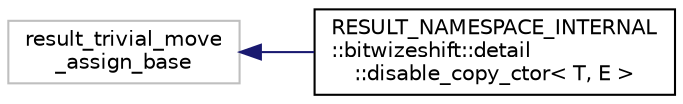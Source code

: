 digraph "Graphical Class Hierarchy"
{
 // LATEX_PDF_SIZE
  edge [fontname="Helvetica",fontsize="10",labelfontname="Helvetica",labelfontsize="10"];
  node [fontname="Helvetica",fontsize="10",shape=record];
  rankdir="LR";
  Node36 [label="result_trivial_move\l_assign_base",height=0.2,width=0.4,color="grey75", fillcolor="white", style="filled",tooltip=" "];
  Node36 -> Node0 [dir="back",color="midnightblue",fontsize="10",style="solid",fontname="Helvetica"];
  Node0 [label="RESULT_NAMESPACE_INTERNAL\l::bitwizeshift::detail\l::disable_copy_ctor\< T, E \>",height=0.2,width=0.4,color="black", fillcolor="white", style="filled",URL="$d8/dd4/structRESULT__NAMESPACE__INTERNAL_1_1bitwizeshift_1_1detail_1_1disable__copy__ctor.html",tooltip=" "];
}
